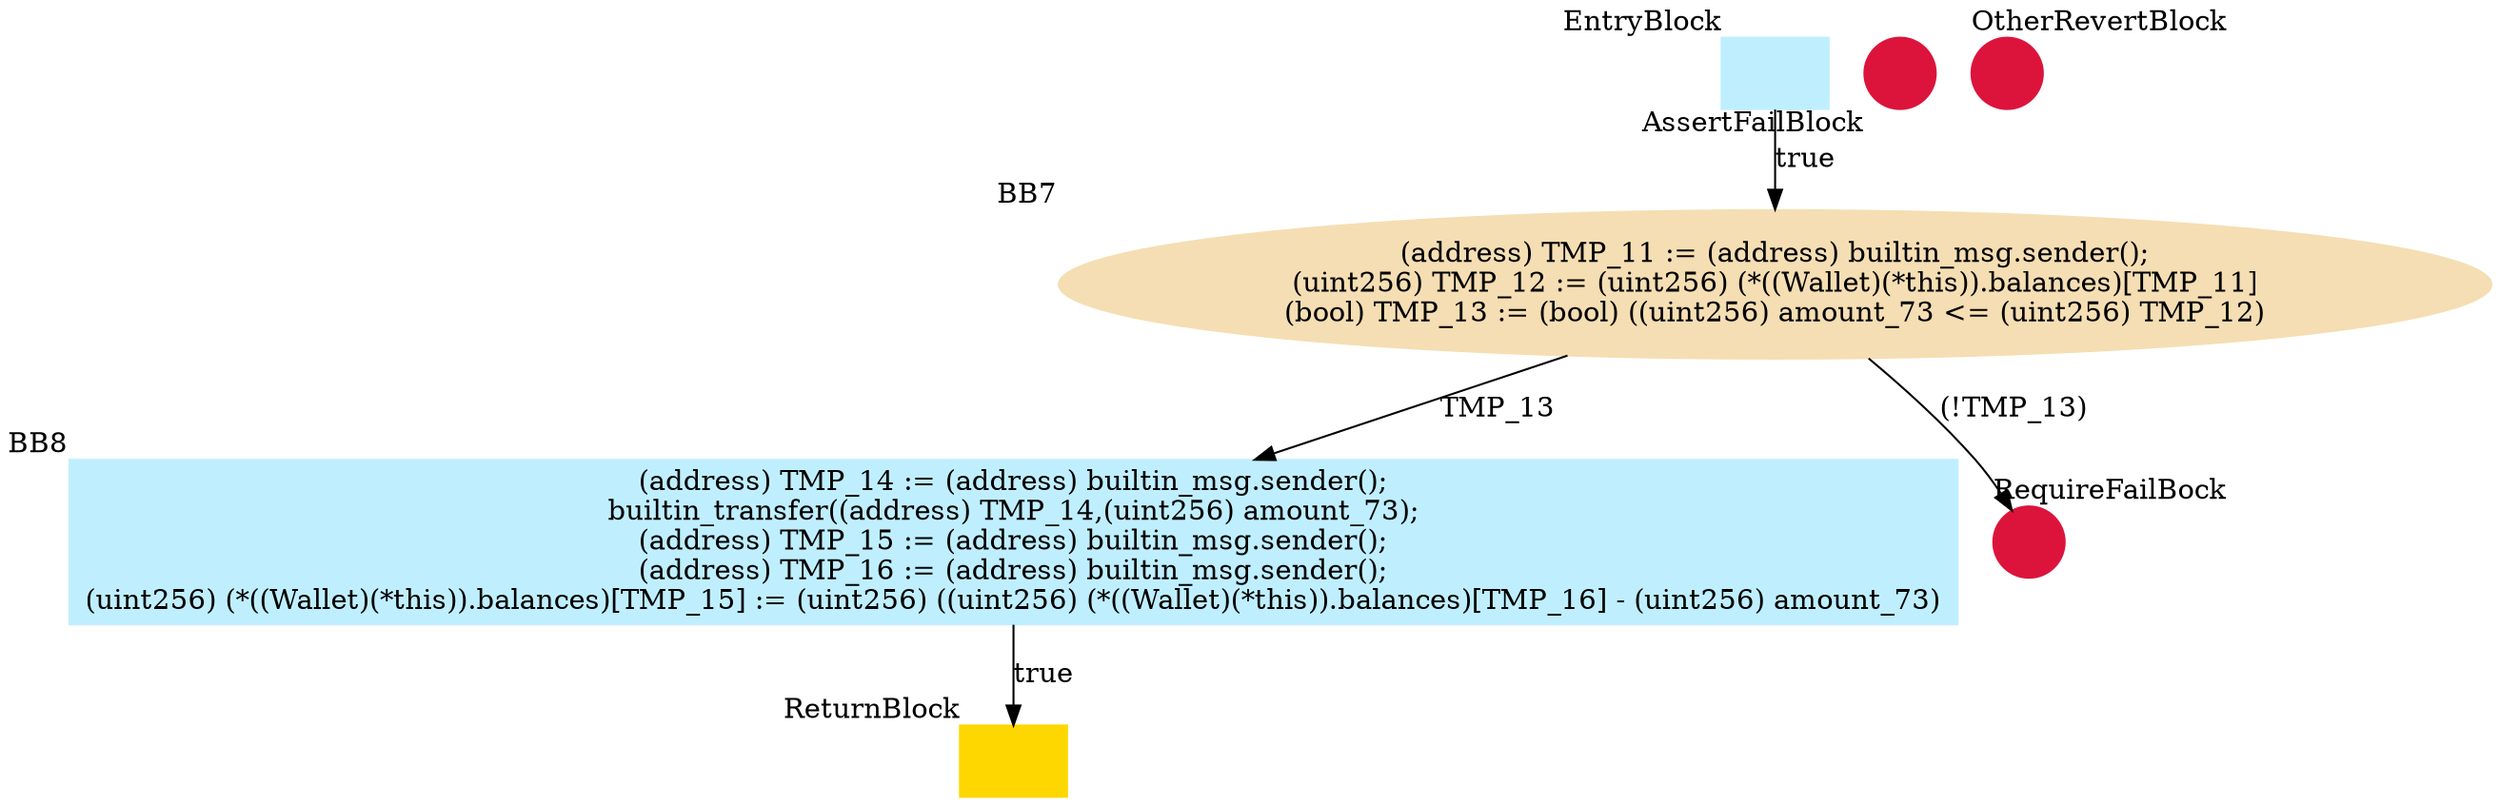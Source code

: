 digraph Fun{
   EntryBlock [label="",style=filled,color=lightblue1,shape="box", xlabel="EntryBlock"];
   BB7 [label="(address) TMP_11 := (address) builtin_msg.sender();
(uint256) TMP_12 := (uint256) (*((Wallet)(*this)).balances)[TMP_11]
(bool) TMP_13 := (bool) ((uint256) amount_73 <= (uint256) TMP_12)",shape="oval",style=filled,color=wheat, xlabel="BB7"];
   BB8 [label="(address) TMP_14 := (address) builtin_msg.sender();
builtin_transfer((address) TMP_14,(uint256) amount_73);
(address) TMP_15 := (address) builtin_msg.sender();
(address) TMP_16 := (address) builtin_msg.sender();
(uint256) (*((Wallet)(*this)).balances)[TMP_15] := (uint256) ((uint256) (*((Wallet)(*this)).balances)[TMP_16] - (uint256) amount_73)",style=filled,color=lightblue1,shape="box", xlabel="BB8"];
   RequireFailBock [label="",shape="circle",style=filled,color=crimson, xlabel="RequireFailBock"];
   ReturnBlock [label="",shape="box",style=filled,color=gold, xlabel="ReturnBlock"];
   AssertFailBlock [label="",shape="circle",style=filled,color=crimson, xlabel="AssertFailBlock"];
   OtherRevertBlock [label="",shape="circle",style=filled,color=crimson, xlabel="OtherRevertBlock"];
   EntryBlock -> BB7[label="true"];
   BB7 -> BB8[label="TMP_13"];
   BB7 -> RequireFailBock[label="(!TMP_13)"];
   BB8 -> ReturnBlock[label="true"];
}